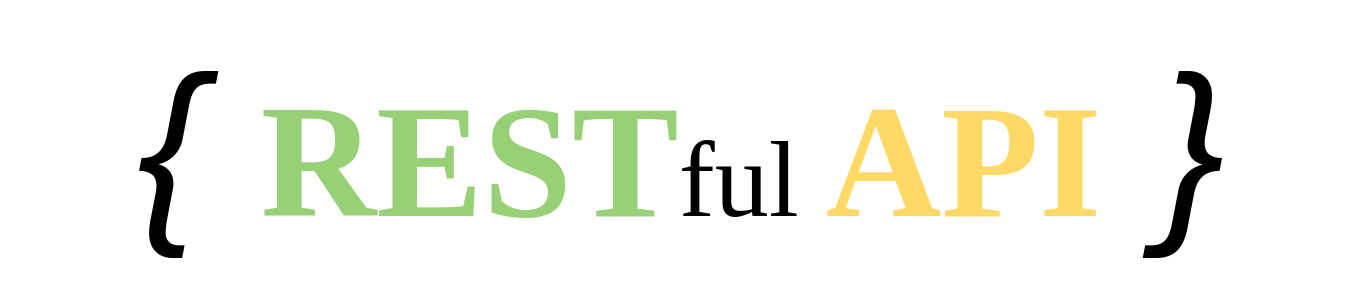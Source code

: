 <mxfile version="20.8.20" type="github"><diagram name="Page-1" id="NcUEjsxAh0gVXcgQT3K8"><mxGraphModel dx="651" dy="387" grid="0" gridSize="10" guides="1" tooltips="1" connect="1" arrows="1" fold="1" page="1" pageScale="1" pageWidth="827" pageHeight="1169" math="0" shadow="0"><root><mxCell id="0"/><mxCell id="1" parent="0"/><mxCell id="DbQFe6GR1-m_I5X-onfa-5" value="&lt;blockquote style=&quot;&quot;&gt;&lt;font style=&quot;&quot;&gt;&lt;i style=&quot;&quot;&gt;&lt;font style=&quot;font-size: 100px;&quot;&gt;{&lt;/font&gt;&lt;/i&gt;&lt;span style=&quot;font-size: 54px;&quot;&gt;&amp;nbsp;&lt;/span&gt;&lt;font style=&quot;&quot; face=&quot;Comic Sans MS&quot;&gt;&lt;span style=&quot;font-size: 54px;&quot;&gt;&amp;nbsp;&lt;/span&gt;&lt;b style=&quot;&quot;&gt;&lt;font style=&quot;font-size: 80px;&quot; color=&quot;#97d077&quot;&gt;REST&lt;/font&gt;&lt;/b&gt;&lt;span style=&quot;font-size: 54px;&quot;&gt;ful &lt;/span&gt;&lt;/font&gt;&lt;b style=&quot;&quot;&gt;&lt;font style=&quot;font-size: 80px;&quot; face=&quot;Comic Sans MS&quot; color=&quot;#ffd966&quot;&gt;API&lt;/font&gt;&lt;font style=&quot;font-size: 54px;&quot; face=&quot;Comic Sans MS&quot; color=&quot;#ffd966&quot;&gt;&amp;nbsp;&lt;/font&gt;&lt;span style=&quot;font-size: 54px;&quot;&gt;&amp;nbsp;&lt;/span&gt;&lt;/b&gt;&lt;i style=&quot;&quot;&gt;&lt;font style=&quot;font-size: 100px;&quot;&gt;}&lt;/font&gt;&lt;/i&gt;&lt;/font&gt;&lt;/blockquote&gt;" style="text;strokeColor=none;align=center;fillColor=none;html=1;verticalAlign=middle;whiteSpace=wrap;rounded=0;" vertex="1" parent="1"><mxGeometry x="42" y="110" width="681" height="80" as="geometry"/></mxCell></root></mxGraphModel></diagram></mxfile>